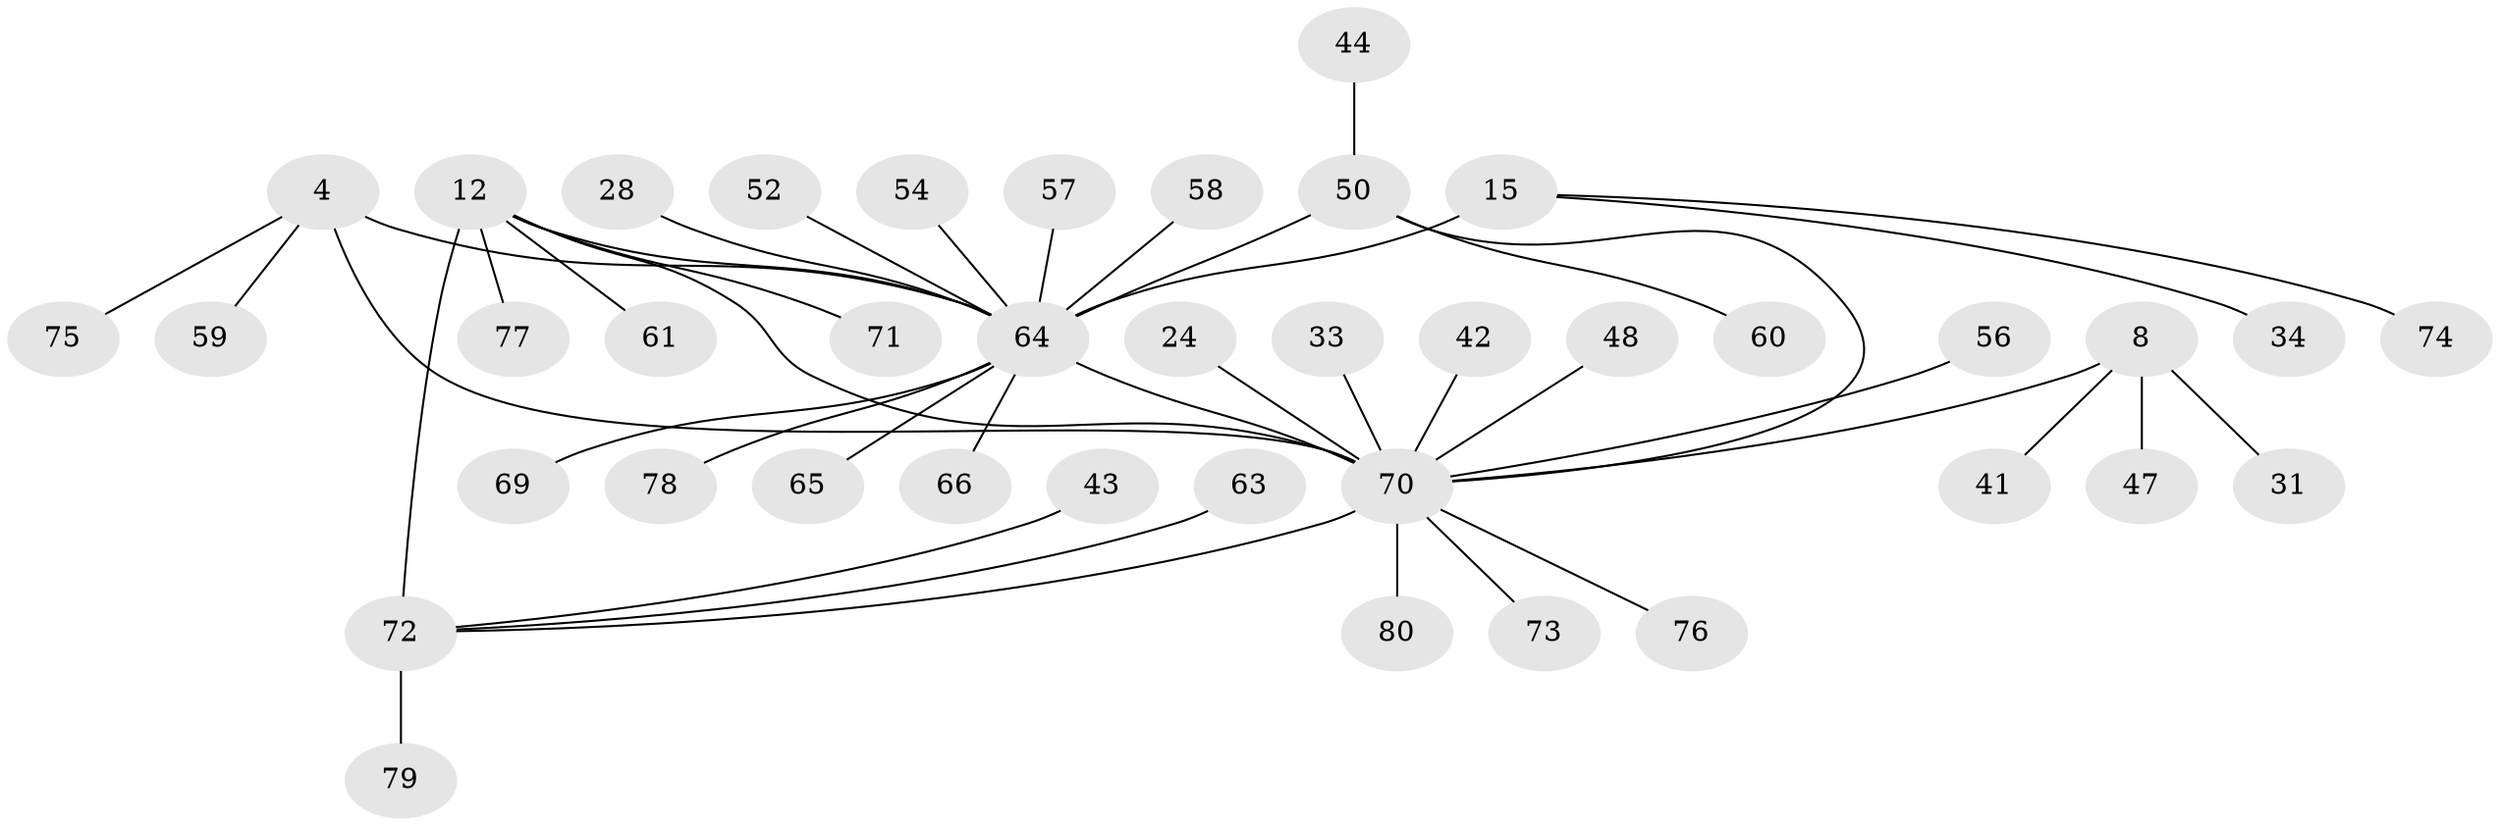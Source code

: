 // original degree distribution, {5: 0.075, 7: 0.05, 12: 0.0125, 4: 0.0375, 6: 0.0375, 11: 0.0125, 8: 0.025, 3: 0.05, 2: 0.1875, 1: 0.5125}
// Generated by graph-tools (version 1.1) at 2025/55/03/09/25 04:55:48]
// undirected, 40 vertices, 43 edges
graph export_dot {
graph [start="1"]
  node [color=gray90,style=filled];
  4 [super="+1"];
  8 [super="+5"];
  12 [super="+11"];
  15 [super="+14"];
  24;
  28;
  31;
  33;
  34;
  41;
  42;
  43 [super="+40"];
  44;
  47 [super="+32"];
  48 [super="+22"];
  50 [super="+38+19+36"];
  52 [super="+21+23"];
  54 [super="+46"];
  56;
  57;
  58;
  59;
  60;
  61;
  63 [super="+55"];
  64 [super="+20+25+29"];
  65;
  66;
  69 [super="+27+62"];
  70 [super="+26+3+30+51+49"];
  71;
  72 [super="+53+37"];
  73 [super="+67"];
  74;
  75 [super="+68"];
  76;
  77;
  78 [super="+45"];
  79;
  80 [super="+39"];
  4 -- 59;
  4 -- 75;
  4 -- 64 [weight=2];
  4 -- 70 [weight=4];
  8 -- 31;
  8 -- 41;
  8 -- 47;
  8 -- 70 [weight=4];
  12 -- 61;
  12 -- 71;
  12 -- 77;
  12 -- 64 [weight=2];
  12 -- 70;
  12 -- 72 [weight=4];
  15 -- 34;
  15 -- 74;
  15 -- 64 [weight=4];
  24 -- 70;
  28 -- 64;
  33 -- 70;
  42 -- 70;
  43 -- 72;
  44 -- 50;
  48 -- 70;
  50 -- 64 [weight=4];
  50 -- 70;
  50 -- 60;
  52 -- 64;
  54 -- 64;
  56 -- 70;
  57 -- 64;
  58 -- 64;
  63 -- 72;
  64 -- 78;
  64 -- 65;
  64 -- 66;
  64 -- 69;
  64 -- 70 [weight=4];
  70 -- 80 [weight=3];
  70 -- 73;
  70 -- 76;
  70 -- 72;
  72 -- 79;
}
